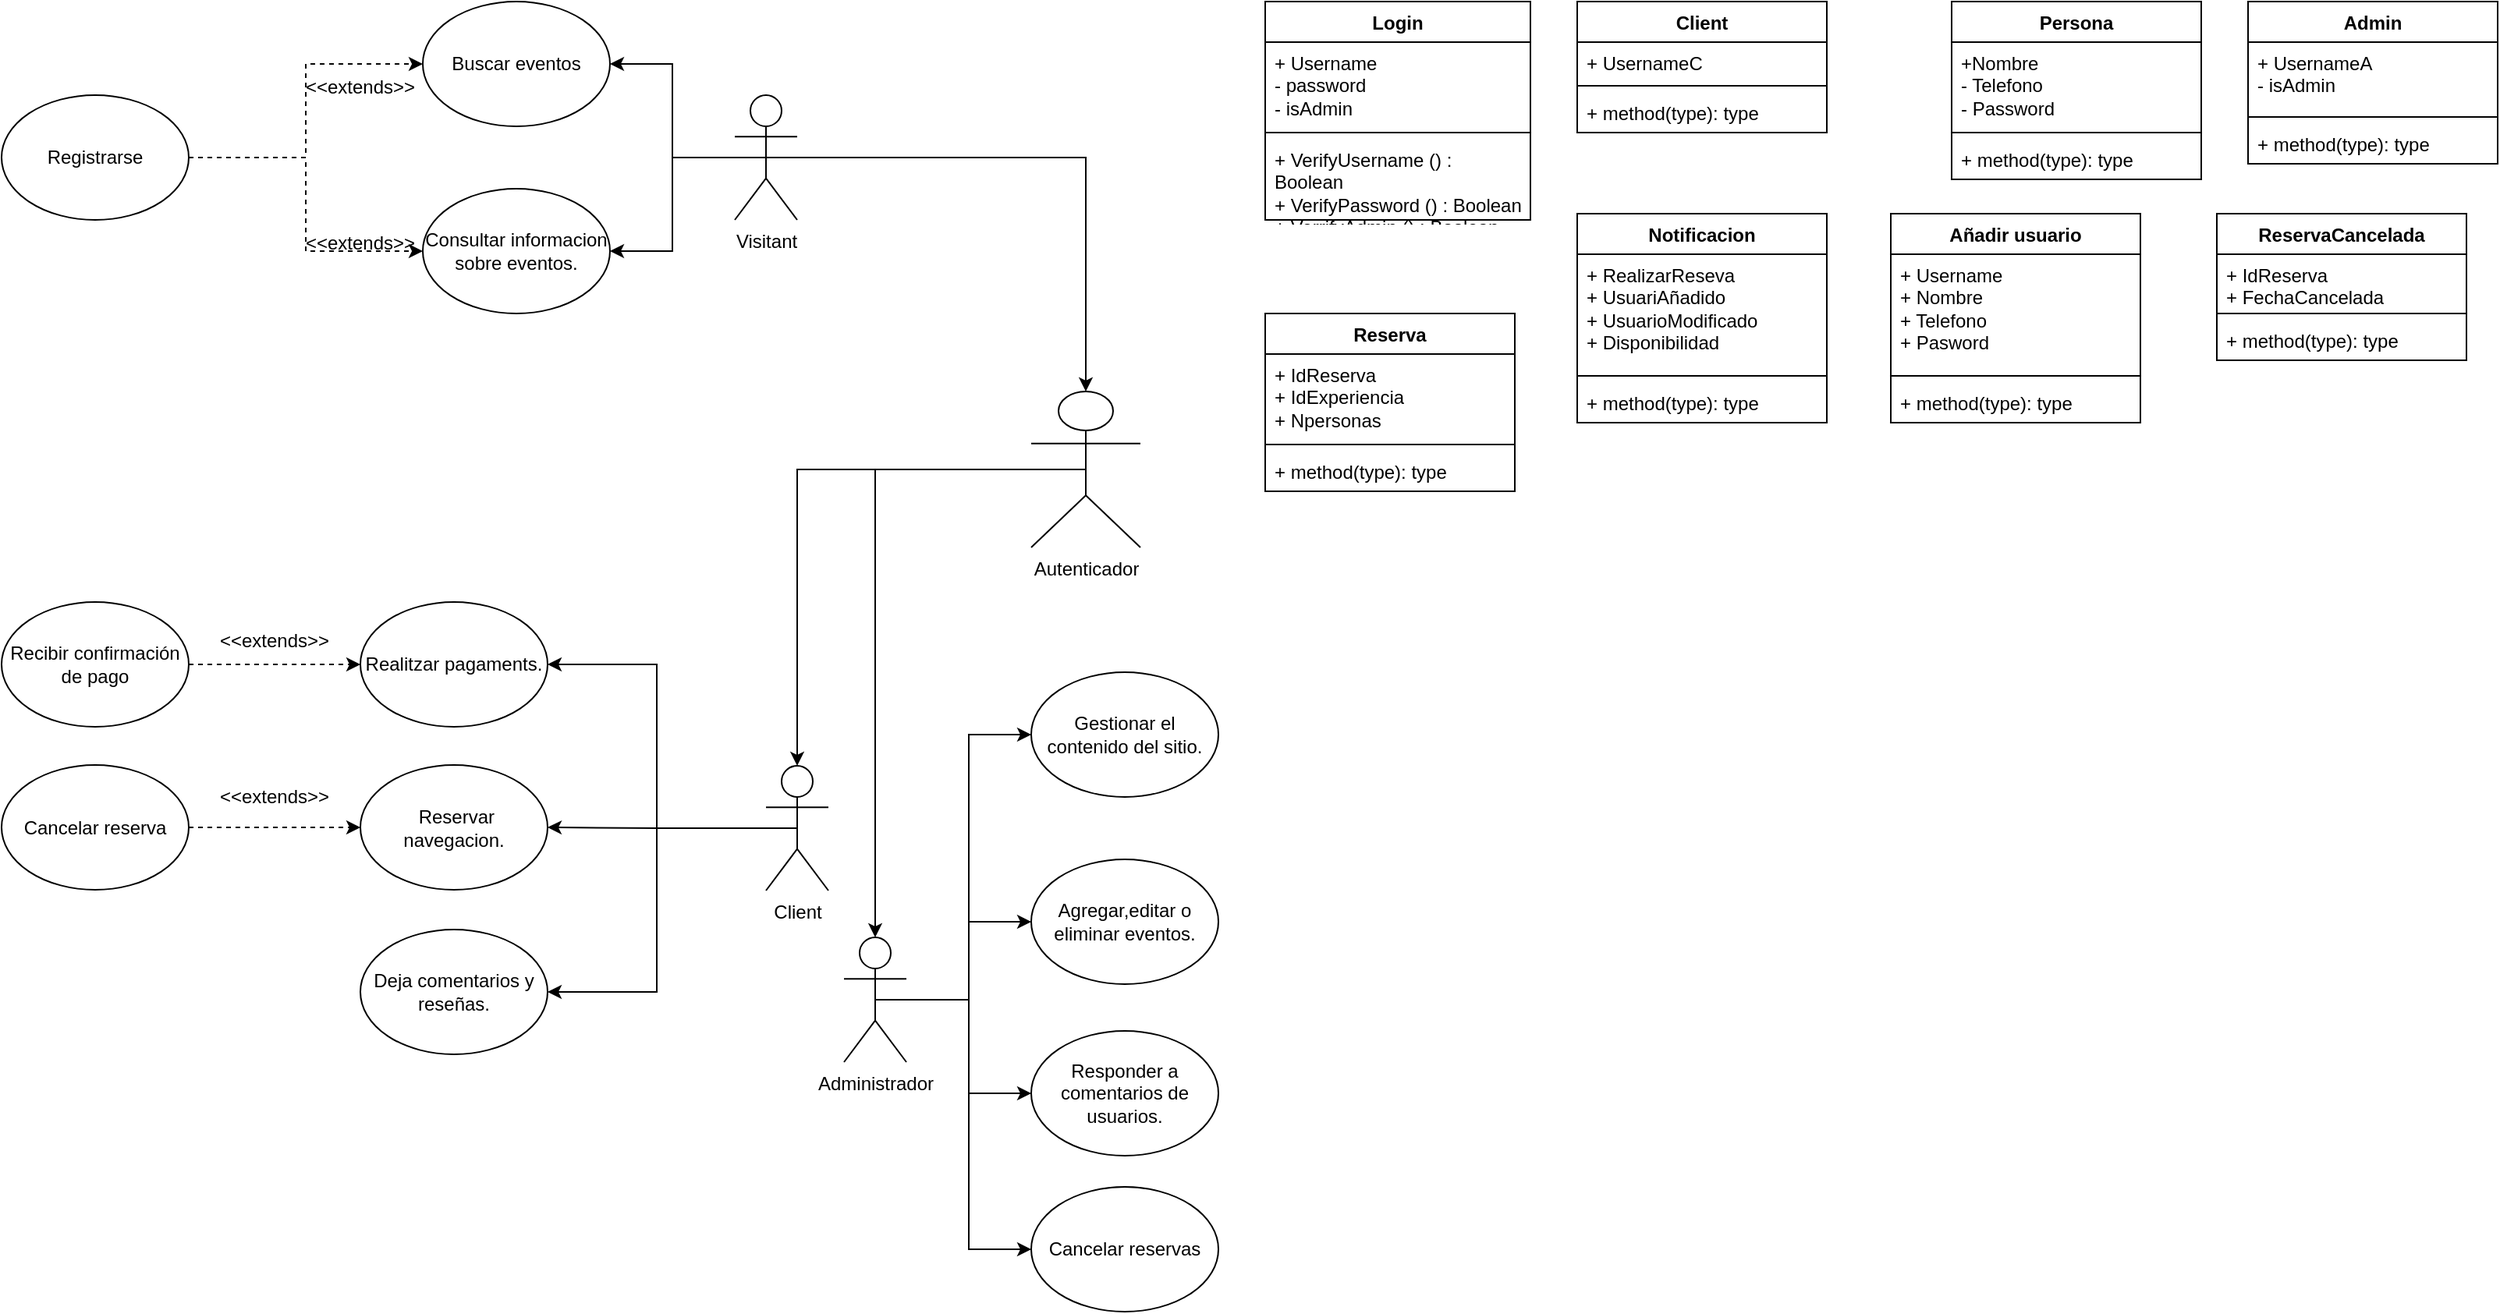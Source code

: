 <mxfile version="24.8.4">
  <diagram name="Pàgina-1" id="YVHWd9X6C8wZxe6zpNKP">
    <mxGraphModel dx="928" dy="493" grid="1" gridSize="10" guides="1" tooltips="1" connect="1" arrows="1" fold="1" page="1" pageScale="1" pageWidth="827" pageHeight="1169" math="0" shadow="0">
      <root>
        <mxCell id="0" />
        <mxCell id="1" parent="0" />
        <mxCell id="aUWjzx1JpL5L-3wllFqf-30" style="edgeStyle=orthogonalEdgeStyle;rounded=0;orthogonalLoop=1;jettySize=auto;html=1;exitX=0.5;exitY=0.5;exitDx=0;exitDy=0;exitPerimeter=0;entryX=0;entryY=0.5;entryDx=0;entryDy=0;" parent="1" source="W9gDoXs-om2xkna2XxOo-1" target="aUWjzx1JpL5L-3wllFqf-26" edge="1">
          <mxGeometry relative="1" as="geometry" />
        </mxCell>
        <mxCell id="aUWjzx1JpL5L-3wllFqf-31" style="edgeStyle=orthogonalEdgeStyle;rounded=0;orthogonalLoop=1;jettySize=auto;html=1;exitX=0.5;exitY=0.5;exitDx=0;exitDy=0;exitPerimeter=0;entryX=0;entryY=0.5;entryDx=0;entryDy=0;" parent="1" source="W9gDoXs-om2xkna2XxOo-1" target="aUWjzx1JpL5L-3wllFqf-27" edge="1">
          <mxGeometry relative="1" as="geometry" />
        </mxCell>
        <mxCell id="aUWjzx1JpL5L-3wllFqf-32" style="edgeStyle=orthogonalEdgeStyle;rounded=0;orthogonalLoop=1;jettySize=auto;html=1;exitX=0.5;exitY=0.5;exitDx=0;exitDy=0;exitPerimeter=0;entryX=0;entryY=0.5;entryDx=0;entryDy=0;" parent="1" source="W9gDoXs-om2xkna2XxOo-1" target="aUWjzx1JpL5L-3wllFqf-28" edge="1">
          <mxGeometry relative="1" as="geometry" />
        </mxCell>
        <mxCell id="aUWjzx1JpL5L-3wllFqf-55" style="edgeStyle=orthogonalEdgeStyle;rounded=0;orthogonalLoop=1;jettySize=auto;html=1;exitX=0.5;exitY=0.5;exitDx=0;exitDy=0;exitPerimeter=0;entryX=0;entryY=0.5;entryDx=0;entryDy=0;" parent="1" source="W9gDoXs-om2xkna2XxOo-1" target="aUWjzx1JpL5L-3wllFqf-54" edge="1">
          <mxGeometry relative="1" as="geometry" />
        </mxCell>
        <mxCell id="W9gDoXs-om2xkna2XxOo-1" value="Administrador" style="shape=umlActor;verticalLabelPosition=bottom;verticalAlign=top;html=1;outlineConnect=0;" parent="1" vertex="1">
          <mxGeometry x="570" y="600" width="40" height="80" as="geometry" />
        </mxCell>
        <mxCell id="aUWjzx1JpL5L-3wllFqf-21" style="edgeStyle=orthogonalEdgeStyle;rounded=0;orthogonalLoop=1;jettySize=auto;html=1;exitX=0.5;exitY=0.5;exitDx=0;exitDy=0;exitPerimeter=0;entryX=1;entryY=0.5;entryDx=0;entryDy=0;" parent="1" source="W9gDoXs-om2xkna2XxOo-2" target="aUWjzx1JpL5L-3wllFqf-18" edge="1">
          <mxGeometry relative="1" as="geometry" />
        </mxCell>
        <mxCell id="aUWjzx1JpL5L-3wllFqf-25" style="edgeStyle=orthogonalEdgeStyle;rounded=0;orthogonalLoop=1;jettySize=auto;html=1;exitX=0.5;exitY=0.5;exitDx=0;exitDy=0;exitPerimeter=0;entryX=1;entryY=0.5;entryDx=0;entryDy=0;" parent="1" source="W9gDoXs-om2xkna2XxOo-2" target="aUWjzx1JpL5L-3wllFqf-24" edge="1">
          <mxGeometry relative="1" as="geometry" />
        </mxCell>
        <mxCell id="aUWjzx1JpL5L-3wllFqf-50" style="edgeStyle=orthogonalEdgeStyle;rounded=0;orthogonalLoop=1;jettySize=auto;html=1;exitX=0.5;exitY=0.5;exitDx=0;exitDy=0;exitPerimeter=0;entryX=1;entryY=0.5;entryDx=0;entryDy=0;" parent="1" source="W9gDoXs-om2xkna2XxOo-2" target="aUWjzx1JpL5L-3wllFqf-49" edge="1">
          <mxGeometry relative="1" as="geometry" />
        </mxCell>
        <mxCell id="W9gDoXs-om2xkna2XxOo-2" value="Client" style="shape=umlActor;verticalLabelPosition=bottom;verticalAlign=top;html=1;outlineConnect=0;" parent="1" vertex="1">
          <mxGeometry x="520" y="490" width="40" height="80" as="geometry" />
        </mxCell>
        <mxCell id="aUWjzx1JpL5L-3wllFqf-10" style="edgeStyle=orthogonalEdgeStyle;rounded=0;orthogonalLoop=1;jettySize=auto;html=1;exitX=0.5;exitY=0.5;exitDx=0;exitDy=0;exitPerimeter=0;entryX=1;entryY=0.5;entryDx=0;entryDy=0;" parent="1" source="aUWjzx1JpL5L-3wllFqf-1" target="aUWjzx1JpL5L-3wllFqf-9" edge="1">
          <mxGeometry relative="1" as="geometry" />
        </mxCell>
        <mxCell id="aUWjzx1JpL5L-3wllFqf-11" style="edgeStyle=orthogonalEdgeStyle;rounded=0;orthogonalLoop=1;jettySize=auto;html=1;exitX=0.5;exitY=0.5;exitDx=0;exitDy=0;exitPerimeter=0;entryX=1;entryY=0.5;entryDx=0;entryDy=0;" parent="1" source="aUWjzx1JpL5L-3wllFqf-1" target="aUWjzx1JpL5L-3wllFqf-6" edge="1">
          <mxGeometry relative="1" as="geometry" />
        </mxCell>
        <mxCell id="aUWjzx1JpL5L-3wllFqf-1" value="Visitant" style="shape=umlActor;verticalLabelPosition=bottom;verticalAlign=top;html=1;outlineConnect=0;" parent="1" vertex="1">
          <mxGeometry x="500" y="60" width="40" height="80" as="geometry" />
        </mxCell>
        <mxCell id="aUWjzx1JpL5L-3wllFqf-6" value="Buscar eventos" style="ellipse;whiteSpace=wrap;html=1;" parent="1" vertex="1">
          <mxGeometry x="300" width="120" height="80" as="geometry" />
        </mxCell>
        <mxCell id="aUWjzx1JpL5L-3wllFqf-9" value="Consultar informacion sobre eventos." style="ellipse;whiteSpace=wrap;html=1;" parent="1" vertex="1">
          <mxGeometry x="300" y="120" width="120" height="80" as="geometry" />
        </mxCell>
        <mxCell id="aUWjzx1JpL5L-3wllFqf-18" value="Realitzar pagaments." style="ellipse;whiteSpace=wrap;html=1;" parent="1" vertex="1">
          <mxGeometry x="260" y="385" width="120" height="80" as="geometry" />
        </mxCell>
        <mxCell id="aUWjzx1JpL5L-3wllFqf-26" value="Gestionar el contenido del sitio." style="ellipse;whiteSpace=wrap;html=1;" parent="1" vertex="1">
          <mxGeometry x="690" y="430" width="120" height="80" as="geometry" />
        </mxCell>
        <mxCell id="aUWjzx1JpL5L-3wllFqf-27" value="Agregar,editar o eliminar eventos." style="ellipse;whiteSpace=wrap;html=1;" parent="1" vertex="1">
          <mxGeometry x="690" y="550" width="120" height="80" as="geometry" />
        </mxCell>
        <mxCell id="aUWjzx1JpL5L-3wllFqf-28" value="Responder a comentarios de usuarios." style="ellipse;whiteSpace=wrap;html=1;" parent="1" vertex="1">
          <mxGeometry x="690" y="660" width="120" height="80" as="geometry" />
        </mxCell>
        <mxCell id="aUWjzx1JpL5L-3wllFqf-34" style="edgeStyle=orthogonalEdgeStyle;rounded=0;orthogonalLoop=1;jettySize=auto;html=1;exitX=1;exitY=0.5;exitDx=0;exitDy=0;entryX=0;entryY=0.5;entryDx=0;entryDy=0;dashed=1;" parent="1" source="aUWjzx1JpL5L-3wllFqf-33" target="aUWjzx1JpL5L-3wllFqf-6" edge="1">
          <mxGeometry relative="1" as="geometry" />
        </mxCell>
        <mxCell id="eJ1M4TNb6GIxfWARTEAx-13" style="edgeStyle=orthogonalEdgeStyle;rounded=0;orthogonalLoop=1;jettySize=auto;html=1;exitX=1;exitY=0.5;exitDx=0;exitDy=0;dashed=1;" parent="1" source="aUWjzx1JpL5L-3wllFqf-33" target="aUWjzx1JpL5L-3wllFqf-9" edge="1">
          <mxGeometry relative="1" as="geometry" />
        </mxCell>
        <mxCell id="aUWjzx1JpL5L-3wllFqf-33" value="Registrarse" style="ellipse;whiteSpace=wrap;html=1;" parent="1" vertex="1">
          <mxGeometry x="30" y="60" width="120" height="80" as="geometry" />
        </mxCell>
        <mxCell id="aUWjzx1JpL5L-3wllFqf-39" value="" style="edgeStyle=orthogonalEdgeStyle;rounded=0;orthogonalLoop=1;jettySize=auto;html=1;dashed=1;" parent="1" source="aUWjzx1JpL5L-3wllFqf-35" target="aUWjzx1JpL5L-3wllFqf-18" edge="1">
          <mxGeometry relative="1" as="geometry" />
        </mxCell>
        <mxCell id="aUWjzx1JpL5L-3wllFqf-35" value="Recibir confirmación de pago" style="ellipse;whiteSpace=wrap;html=1;" parent="1" vertex="1">
          <mxGeometry x="30" y="385" width="120" height="80" as="geometry" />
        </mxCell>
        <mxCell id="aUWjzx1JpL5L-3wllFqf-24" value="Deja comentarios y reseñas." style="ellipse;whiteSpace=wrap;html=1;" parent="1" vertex="1">
          <mxGeometry x="260" y="595" width="120" height="80" as="geometry" />
        </mxCell>
        <mxCell id="aUWjzx1JpL5L-3wllFqf-42" value="&amp;lt;&amp;lt;extends&amp;gt;&amp;gt;" style="text;html=1;align=center;verticalAlign=middle;whiteSpace=wrap;rounded=0;" parent="1" vertex="1">
          <mxGeometry x="230" y="40" width="60" height="30" as="geometry" />
        </mxCell>
        <mxCell id="aUWjzx1JpL5L-3wllFqf-43" value="&amp;lt;&amp;lt;extends&amp;gt;&amp;gt;" style="text;html=1;align=center;verticalAlign=middle;whiteSpace=wrap;rounded=0;" parent="1" vertex="1">
          <mxGeometry x="175" y="395" width="60" height="30" as="geometry" />
        </mxCell>
        <mxCell id="aUWjzx1JpL5L-3wllFqf-49" value="&amp;nbsp;Reservar navegacion." style="ellipse;whiteSpace=wrap;html=1;" parent="1" vertex="1">
          <mxGeometry x="260" y="489.5" width="120" height="80" as="geometry" />
        </mxCell>
        <mxCell id="eJ1M4TNb6GIxfWARTEAx-17" style="edgeStyle=orthogonalEdgeStyle;rounded=0;orthogonalLoop=1;jettySize=auto;html=1;exitX=1;exitY=0.5;exitDx=0;exitDy=0;entryX=0;entryY=0.5;entryDx=0;entryDy=0;dashed=1;" parent="1" source="aUWjzx1JpL5L-3wllFqf-51" target="aUWjzx1JpL5L-3wllFqf-49" edge="1">
          <mxGeometry relative="1" as="geometry" />
        </mxCell>
        <mxCell id="aUWjzx1JpL5L-3wllFqf-51" value="Cancelar reserva" style="ellipse;whiteSpace=wrap;html=1;" parent="1" vertex="1">
          <mxGeometry x="30" y="489.5" width="120" height="80" as="geometry" />
        </mxCell>
        <mxCell id="aUWjzx1JpL5L-3wllFqf-53" value="&amp;lt;&amp;lt;extends&amp;gt;&amp;gt;" style="text;html=1;align=center;verticalAlign=middle;whiteSpace=wrap;rounded=0;" parent="1" vertex="1">
          <mxGeometry x="175" y="495" width="60" height="30" as="geometry" />
        </mxCell>
        <mxCell id="aUWjzx1JpL5L-3wllFqf-54" value="Cancelar reservas" style="ellipse;whiteSpace=wrap;html=1;" parent="1" vertex="1">
          <mxGeometry x="690" y="760" width="120" height="80" as="geometry" />
        </mxCell>
        <mxCell id="eJ1M4TNb6GIxfWARTEAx-12" value="&amp;lt;&amp;lt;extends&amp;gt;&amp;gt;" style="text;html=1;align=center;verticalAlign=middle;whiteSpace=wrap;rounded=0;" parent="1" vertex="1">
          <mxGeometry x="230" y="140" width="60" height="30" as="geometry" />
        </mxCell>
        <mxCell id="hd8iz4Rph2DKy2D4rCXw-1" value="Autenticador" style="shape=umlActor;verticalLabelPosition=bottom;verticalAlign=top;html=1;outlineConnect=0;" parent="1" vertex="1">
          <mxGeometry x="690" y="250" width="70" height="100" as="geometry" />
        </mxCell>
        <mxCell id="hd8iz4Rph2DKy2D4rCXw-6" style="edgeStyle=orthogonalEdgeStyle;rounded=0;orthogonalLoop=1;jettySize=auto;html=1;entryX=0.5;entryY=0;entryDx=0;entryDy=0;entryPerimeter=0;exitX=0.5;exitY=0.5;exitDx=0;exitDy=0;exitPerimeter=0;" parent="1" source="aUWjzx1JpL5L-3wllFqf-1" target="hd8iz4Rph2DKy2D4rCXw-1" edge="1">
          <mxGeometry relative="1" as="geometry" />
        </mxCell>
        <mxCell id="hd8iz4Rph2DKy2D4rCXw-7" style="edgeStyle=orthogonalEdgeStyle;rounded=0;orthogonalLoop=1;jettySize=auto;html=1;exitX=0.5;exitY=0.5;exitDx=0;exitDy=0;exitPerimeter=0;entryX=0.5;entryY=0;entryDx=0;entryDy=0;entryPerimeter=0;" parent="1" source="hd8iz4Rph2DKy2D4rCXw-1" target="W9gDoXs-om2xkna2XxOo-1" edge="1">
          <mxGeometry relative="1" as="geometry" />
        </mxCell>
        <mxCell id="hd8iz4Rph2DKy2D4rCXw-8" style="edgeStyle=orthogonalEdgeStyle;rounded=0;orthogonalLoop=1;jettySize=auto;html=1;exitX=0.5;exitY=0.5;exitDx=0;exitDy=0;exitPerimeter=0;entryX=0.5;entryY=0;entryDx=0;entryDy=0;entryPerimeter=0;" parent="1" source="hd8iz4Rph2DKy2D4rCXw-1" target="W9gDoXs-om2xkna2XxOo-2" edge="1">
          <mxGeometry relative="1" as="geometry" />
        </mxCell>
        <mxCell id="Lixka0bkfkfRRr0ha4-1-3" value="Login" style="swimlane;fontStyle=1;align=center;verticalAlign=top;childLayout=stackLayout;horizontal=1;startSize=26;horizontalStack=0;resizeParent=1;resizeParentMax=0;resizeLast=0;collapsible=1;marginBottom=0;whiteSpace=wrap;html=1;" vertex="1" parent="1">
          <mxGeometry x="840" width="170" height="140" as="geometry" />
        </mxCell>
        <mxCell id="Lixka0bkfkfRRr0ha4-1-4" value="+ Username&lt;br&gt;- password&lt;div&gt;- isAdmin&lt;/div&gt;" style="text;strokeColor=none;fillColor=none;align=left;verticalAlign=top;spacingLeft=4;spacingRight=4;overflow=hidden;rotatable=0;points=[[0,0.5],[1,0.5]];portConstraint=eastwest;whiteSpace=wrap;html=1;" vertex="1" parent="Lixka0bkfkfRRr0ha4-1-3">
          <mxGeometry y="26" width="170" height="54" as="geometry" />
        </mxCell>
        <mxCell id="Lixka0bkfkfRRr0ha4-1-5" value="" style="line;strokeWidth=1;fillColor=none;align=left;verticalAlign=middle;spacingTop=-1;spacingLeft=3;spacingRight=3;rotatable=0;labelPosition=right;points=[];portConstraint=eastwest;strokeColor=inherit;" vertex="1" parent="Lixka0bkfkfRRr0ha4-1-3">
          <mxGeometry y="80" width="170" height="8" as="geometry" />
        </mxCell>
        <mxCell id="Lixka0bkfkfRRr0ha4-1-6" value="&lt;span style=&quot;text-wrap-mode: nowrap;&quot;&gt;&lt;font style=&quot;font-size: 12px;&quot; face=&quot;Helvetica&quot;&gt;+ VerifyUsername&amp;nbsp;&lt;/font&gt;&lt;/span&gt;&lt;span style=&quot;text-wrap-mode: nowrap;&quot;&gt;() : Boolean&lt;/span&gt;&lt;span style=&quot;text-wrap-mode: nowrap;&quot;&gt;&lt;font style=&quot;font-size: 12px;&quot; face=&quot;Helvetica&quot;&gt;&lt;br&gt;+ VerifyPassword&amp;nbsp;&lt;/font&gt;&lt;/span&gt;&lt;span style=&quot;text-wrap-mode: nowrap;&quot;&gt;() : Boolean&lt;/span&gt;&lt;span style=&quot;text-wrap-mode: nowrap;&quot;&gt;&lt;font style=&quot;font-size: 12px;&quot; face=&quot;Helvetica&quot;&gt;&lt;br&gt;+ VerrifyAdmin () : Boolean&lt;/font&gt;&lt;/span&gt;" style="text;strokeColor=none;fillColor=none;align=left;verticalAlign=top;spacingLeft=4;spacingRight=4;overflow=hidden;rotatable=0;points=[[0,0.5],[1,0.5]];portConstraint=eastwest;whiteSpace=wrap;html=1;" vertex="1" parent="Lixka0bkfkfRRr0ha4-1-3">
          <mxGeometry y="88" width="170" height="52" as="geometry" />
        </mxCell>
        <mxCell id="Lixka0bkfkfRRr0ha4-1-7" value="Persona" style="swimlane;fontStyle=1;align=center;verticalAlign=top;childLayout=stackLayout;horizontal=1;startSize=26;horizontalStack=0;resizeParent=1;resizeParentMax=0;resizeLast=0;collapsible=1;marginBottom=0;whiteSpace=wrap;html=1;" vertex="1" parent="1">
          <mxGeometry x="1280" width="160" height="114" as="geometry" />
        </mxCell>
        <mxCell id="Lixka0bkfkfRRr0ha4-1-8" value="+Nombre&lt;br&gt;- Telefono&lt;br&gt;- Password" style="text;strokeColor=none;fillColor=none;align=left;verticalAlign=top;spacingLeft=4;spacingRight=4;overflow=hidden;rotatable=0;points=[[0,0.5],[1,0.5]];portConstraint=eastwest;whiteSpace=wrap;html=1;" vertex="1" parent="Lixka0bkfkfRRr0ha4-1-7">
          <mxGeometry y="26" width="160" height="54" as="geometry" />
        </mxCell>
        <mxCell id="Lixka0bkfkfRRr0ha4-1-9" value="" style="line;strokeWidth=1;fillColor=none;align=left;verticalAlign=middle;spacingTop=-1;spacingLeft=3;spacingRight=3;rotatable=0;labelPosition=right;points=[];portConstraint=eastwest;strokeColor=inherit;" vertex="1" parent="Lixka0bkfkfRRr0ha4-1-7">
          <mxGeometry y="80" width="160" height="8" as="geometry" />
        </mxCell>
        <mxCell id="Lixka0bkfkfRRr0ha4-1-10" value="+ method(type): type" style="text;strokeColor=none;fillColor=none;align=left;verticalAlign=top;spacingLeft=4;spacingRight=4;overflow=hidden;rotatable=0;points=[[0,0.5],[1,0.5]];portConstraint=eastwest;whiteSpace=wrap;html=1;" vertex="1" parent="Lixka0bkfkfRRr0ha4-1-7">
          <mxGeometry y="88" width="160" height="26" as="geometry" />
        </mxCell>
        <mxCell id="Lixka0bkfkfRRr0ha4-1-15" value="Admin" style="swimlane;fontStyle=1;align=center;verticalAlign=top;childLayout=stackLayout;horizontal=1;startSize=26;horizontalStack=0;resizeParent=1;resizeParentMax=0;resizeLast=0;collapsible=1;marginBottom=0;whiteSpace=wrap;html=1;" vertex="1" parent="1">
          <mxGeometry x="1470" width="160" height="104" as="geometry" />
        </mxCell>
        <mxCell id="Lixka0bkfkfRRr0ha4-1-16" value="&lt;div&gt;+ UsernameA&lt;/div&gt;- isAdmin&lt;div&gt;&lt;br&gt;&lt;/div&gt;" style="text;strokeColor=none;fillColor=none;align=left;verticalAlign=top;spacingLeft=4;spacingRight=4;overflow=hidden;rotatable=0;points=[[0,0.5],[1,0.5]];portConstraint=eastwest;whiteSpace=wrap;html=1;" vertex="1" parent="Lixka0bkfkfRRr0ha4-1-15">
          <mxGeometry y="26" width="160" height="44" as="geometry" />
        </mxCell>
        <mxCell id="Lixka0bkfkfRRr0ha4-1-17" value="" style="line;strokeWidth=1;fillColor=none;align=left;verticalAlign=middle;spacingTop=-1;spacingLeft=3;spacingRight=3;rotatable=0;labelPosition=right;points=[];portConstraint=eastwest;strokeColor=inherit;" vertex="1" parent="Lixka0bkfkfRRr0ha4-1-15">
          <mxGeometry y="70" width="160" height="8" as="geometry" />
        </mxCell>
        <mxCell id="Lixka0bkfkfRRr0ha4-1-18" value="+ method(type): type" style="text;strokeColor=none;fillColor=none;align=left;verticalAlign=top;spacingLeft=4;spacingRight=4;overflow=hidden;rotatable=0;points=[[0,0.5],[1,0.5]];portConstraint=eastwest;whiteSpace=wrap;html=1;" vertex="1" parent="Lixka0bkfkfRRr0ha4-1-15">
          <mxGeometry y="78" width="160" height="26" as="geometry" />
        </mxCell>
        <mxCell id="Lixka0bkfkfRRr0ha4-1-19" value="Client" style="swimlane;fontStyle=1;align=center;verticalAlign=top;childLayout=stackLayout;horizontal=1;startSize=26;horizontalStack=0;resizeParent=1;resizeParentMax=0;resizeLast=0;collapsible=1;marginBottom=0;whiteSpace=wrap;html=1;" vertex="1" parent="1">
          <mxGeometry x="1040" width="160" height="84" as="geometry" />
        </mxCell>
        <mxCell id="Lixka0bkfkfRRr0ha4-1-20" value="&lt;div&gt;+ UsernameC&lt;/div&gt;" style="text;strokeColor=none;fillColor=none;align=left;verticalAlign=top;spacingLeft=4;spacingRight=4;overflow=hidden;rotatable=0;points=[[0,0.5],[1,0.5]];portConstraint=eastwest;whiteSpace=wrap;html=1;" vertex="1" parent="Lixka0bkfkfRRr0ha4-1-19">
          <mxGeometry y="26" width="160" height="24" as="geometry" />
        </mxCell>
        <mxCell id="Lixka0bkfkfRRr0ha4-1-21" value="" style="line;strokeWidth=1;fillColor=none;align=left;verticalAlign=middle;spacingTop=-1;spacingLeft=3;spacingRight=3;rotatable=0;labelPosition=right;points=[];portConstraint=eastwest;strokeColor=inherit;" vertex="1" parent="Lixka0bkfkfRRr0ha4-1-19">
          <mxGeometry y="50" width="160" height="8" as="geometry" />
        </mxCell>
        <mxCell id="Lixka0bkfkfRRr0ha4-1-22" value="+ method(type): type" style="text;strokeColor=none;fillColor=none;align=left;verticalAlign=top;spacingLeft=4;spacingRight=4;overflow=hidden;rotatable=0;points=[[0,0.5],[1,0.5]];portConstraint=eastwest;whiteSpace=wrap;html=1;" vertex="1" parent="Lixka0bkfkfRRr0ha4-1-19">
          <mxGeometry y="58" width="160" height="26" as="geometry" />
        </mxCell>
        <mxCell id="Lixka0bkfkfRRr0ha4-1-23" value="Reserva" style="swimlane;fontStyle=1;align=center;verticalAlign=top;childLayout=stackLayout;horizontal=1;startSize=26;horizontalStack=0;resizeParent=1;resizeParentMax=0;resizeLast=0;collapsible=1;marginBottom=0;whiteSpace=wrap;html=1;" vertex="1" parent="1">
          <mxGeometry x="840" y="200" width="160" height="114" as="geometry" />
        </mxCell>
        <mxCell id="Lixka0bkfkfRRr0ha4-1-24" value="+ IdReserva&lt;br&gt;+ IdExperiencia&lt;br&gt;+ Npersonas&lt;div&gt;&lt;br&gt;&lt;/div&gt;" style="text;strokeColor=none;fillColor=none;align=left;verticalAlign=top;spacingLeft=4;spacingRight=4;overflow=hidden;rotatable=0;points=[[0,0.5],[1,0.5]];portConstraint=eastwest;whiteSpace=wrap;html=1;" vertex="1" parent="Lixka0bkfkfRRr0ha4-1-23">
          <mxGeometry y="26" width="160" height="54" as="geometry" />
        </mxCell>
        <mxCell id="Lixka0bkfkfRRr0ha4-1-25" value="" style="line;strokeWidth=1;fillColor=none;align=left;verticalAlign=middle;spacingTop=-1;spacingLeft=3;spacingRight=3;rotatable=0;labelPosition=right;points=[];portConstraint=eastwest;strokeColor=inherit;" vertex="1" parent="Lixka0bkfkfRRr0ha4-1-23">
          <mxGeometry y="80" width="160" height="8" as="geometry" />
        </mxCell>
        <mxCell id="Lixka0bkfkfRRr0ha4-1-26" value="+ method(type): type" style="text;strokeColor=none;fillColor=none;align=left;verticalAlign=top;spacingLeft=4;spacingRight=4;overflow=hidden;rotatable=0;points=[[0,0.5],[1,0.5]];portConstraint=eastwest;whiteSpace=wrap;html=1;" vertex="1" parent="Lixka0bkfkfRRr0ha4-1-23">
          <mxGeometry y="88" width="160" height="26" as="geometry" />
        </mxCell>
        <mxCell id="Lixka0bkfkfRRr0ha4-1-27" value="Notificacion" style="swimlane;fontStyle=1;align=center;verticalAlign=top;childLayout=stackLayout;horizontal=1;startSize=26;horizontalStack=0;resizeParent=1;resizeParentMax=0;resizeLast=0;collapsible=1;marginBottom=0;whiteSpace=wrap;html=1;" vertex="1" parent="1">
          <mxGeometry x="1040" y="136" width="160" height="134" as="geometry" />
        </mxCell>
        <mxCell id="Lixka0bkfkfRRr0ha4-1-28" value="+ RealizarReseva&lt;br&gt;+ UsuariAñadido&lt;br&gt;+ UsuarioModificado&lt;br&gt;+ Disponibilidad" style="text;strokeColor=none;fillColor=none;align=left;verticalAlign=top;spacingLeft=4;spacingRight=4;overflow=hidden;rotatable=0;points=[[0,0.5],[1,0.5]];portConstraint=eastwest;whiteSpace=wrap;html=1;" vertex="1" parent="Lixka0bkfkfRRr0ha4-1-27">
          <mxGeometry y="26" width="160" height="74" as="geometry" />
        </mxCell>
        <mxCell id="Lixka0bkfkfRRr0ha4-1-29" value="" style="line;strokeWidth=1;fillColor=none;align=left;verticalAlign=middle;spacingTop=-1;spacingLeft=3;spacingRight=3;rotatable=0;labelPosition=right;points=[];portConstraint=eastwest;strokeColor=inherit;" vertex="1" parent="Lixka0bkfkfRRr0ha4-1-27">
          <mxGeometry y="100" width="160" height="8" as="geometry" />
        </mxCell>
        <mxCell id="Lixka0bkfkfRRr0ha4-1-30" value="+ method(type): type" style="text;strokeColor=none;fillColor=none;align=left;verticalAlign=top;spacingLeft=4;spacingRight=4;overflow=hidden;rotatable=0;points=[[0,0.5],[1,0.5]];portConstraint=eastwest;whiteSpace=wrap;html=1;" vertex="1" parent="Lixka0bkfkfRRr0ha4-1-27">
          <mxGeometry y="108" width="160" height="26" as="geometry" />
        </mxCell>
        <mxCell id="Lixka0bkfkfRRr0ha4-1-31" value="Añadir usuario" style="swimlane;fontStyle=1;align=center;verticalAlign=top;childLayout=stackLayout;horizontal=1;startSize=26;horizontalStack=0;resizeParent=1;resizeParentMax=0;resizeLast=0;collapsible=1;marginBottom=0;whiteSpace=wrap;html=1;" vertex="1" parent="1">
          <mxGeometry x="1241" y="136" width="160" height="134" as="geometry" />
        </mxCell>
        <mxCell id="Lixka0bkfkfRRr0ha4-1-32" value="+ Username&lt;br&gt;+ Nombre&lt;br&gt;+ Telefono&lt;br&gt;+ Pasword" style="text;strokeColor=none;fillColor=none;align=left;verticalAlign=top;spacingLeft=4;spacingRight=4;overflow=hidden;rotatable=0;points=[[0,0.5],[1,0.5]];portConstraint=eastwest;whiteSpace=wrap;html=1;" vertex="1" parent="Lixka0bkfkfRRr0ha4-1-31">
          <mxGeometry y="26" width="160" height="74" as="geometry" />
        </mxCell>
        <mxCell id="Lixka0bkfkfRRr0ha4-1-33" value="" style="line;strokeWidth=1;fillColor=none;align=left;verticalAlign=middle;spacingTop=-1;spacingLeft=3;spacingRight=3;rotatable=0;labelPosition=right;points=[];portConstraint=eastwest;strokeColor=inherit;" vertex="1" parent="Lixka0bkfkfRRr0ha4-1-31">
          <mxGeometry y="100" width="160" height="8" as="geometry" />
        </mxCell>
        <mxCell id="Lixka0bkfkfRRr0ha4-1-34" value="+ method(type): type" style="text;strokeColor=none;fillColor=none;align=left;verticalAlign=top;spacingLeft=4;spacingRight=4;overflow=hidden;rotatable=0;points=[[0,0.5],[1,0.5]];portConstraint=eastwest;whiteSpace=wrap;html=1;" vertex="1" parent="Lixka0bkfkfRRr0ha4-1-31">
          <mxGeometry y="108" width="160" height="26" as="geometry" />
        </mxCell>
        <mxCell id="Lixka0bkfkfRRr0ha4-1-36" value="ReservaCancelada" style="swimlane;fontStyle=1;align=center;verticalAlign=top;childLayout=stackLayout;horizontal=1;startSize=26;horizontalStack=0;resizeParent=1;resizeParentMax=0;resizeLast=0;collapsible=1;marginBottom=0;whiteSpace=wrap;html=1;" vertex="1" parent="1">
          <mxGeometry x="1450" y="136" width="160" height="94" as="geometry" />
        </mxCell>
        <mxCell id="Lixka0bkfkfRRr0ha4-1-37" value="+ IdReserva&lt;br&gt;+ FechaCancelada" style="text;strokeColor=none;fillColor=none;align=left;verticalAlign=top;spacingLeft=4;spacingRight=4;overflow=hidden;rotatable=0;points=[[0,0.5],[1,0.5]];portConstraint=eastwest;whiteSpace=wrap;html=1;" vertex="1" parent="Lixka0bkfkfRRr0ha4-1-36">
          <mxGeometry y="26" width="160" height="34" as="geometry" />
        </mxCell>
        <mxCell id="Lixka0bkfkfRRr0ha4-1-38" value="" style="line;strokeWidth=1;fillColor=none;align=left;verticalAlign=middle;spacingTop=-1;spacingLeft=3;spacingRight=3;rotatable=0;labelPosition=right;points=[];portConstraint=eastwest;strokeColor=inherit;" vertex="1" parent="Lixka0bkfkfRRr0ha4-1-36">
          <mxGeometry y="60" width="160" height="8" as="geometry" />
        </mxCell>
        <mxCell id="Lixka0bkfkfRRr0ha4-1-39" value="+ method(type): type" style="text;strokeColor=none;fillColor=none;align=left;verticalAlign=top;spacingLeft=4;spacingRight=4;overflow=hidden;rotatable=0;points=[[0,0.5],[1,0.5]];portConstraint=eastwest;whiteSpace=wrap;html=1;" vertex="1" parent="Lixka0bkfkfRRr0ha4-1-36">
          <mxGeometry y="68" width="160" height="26" as="geometry" />
        </mxCell>
      </root>
    </mxGraphModel>
  </diagram>
</mxfile>
